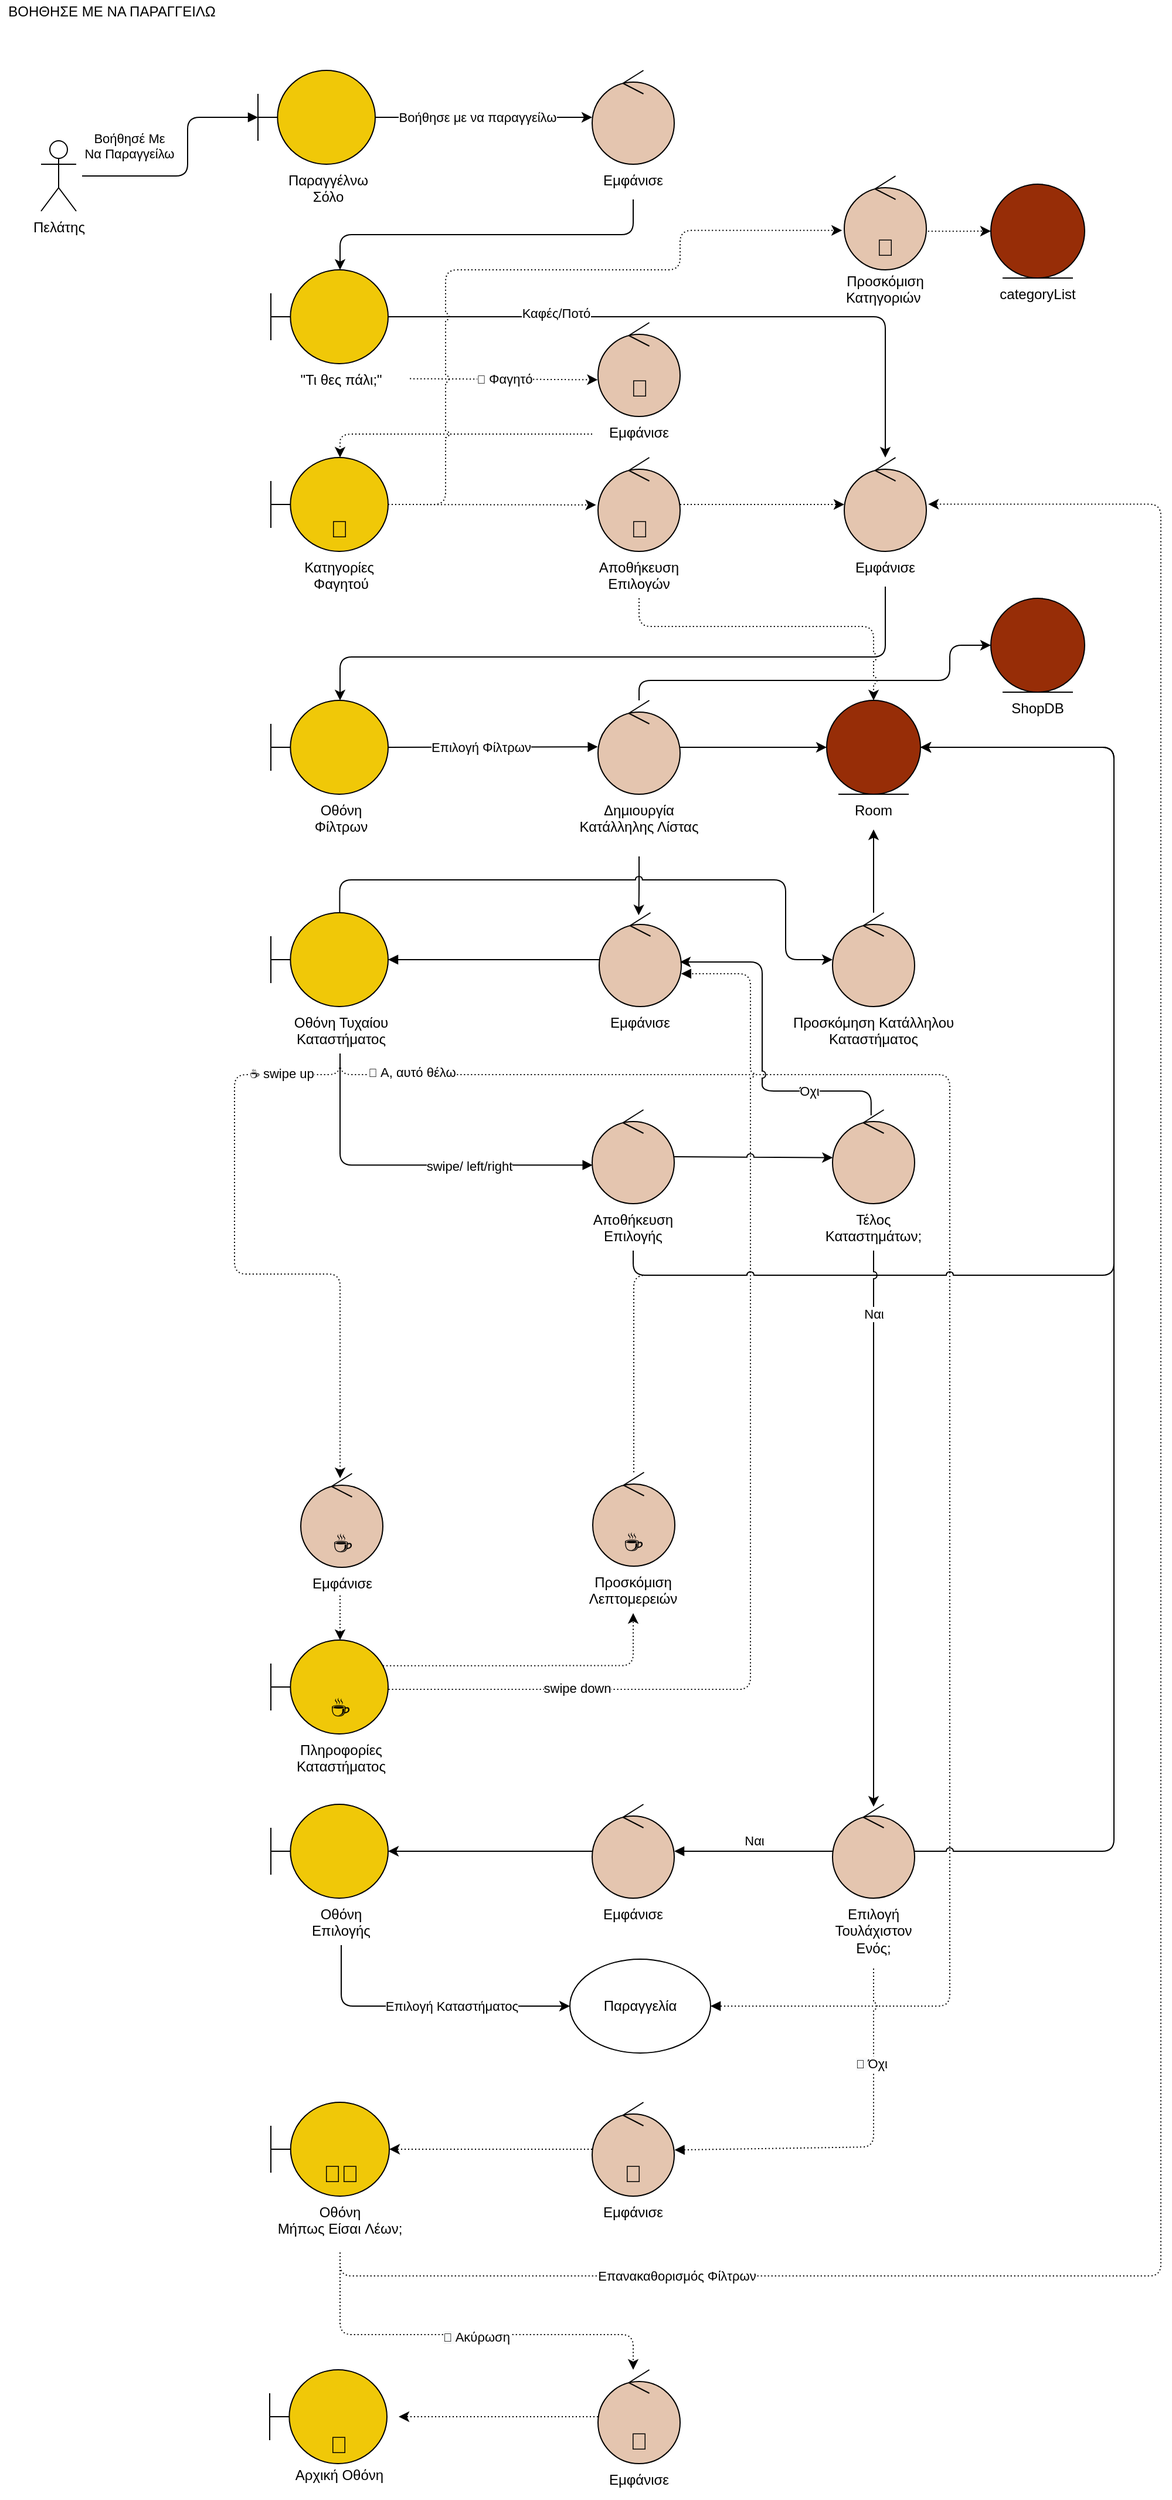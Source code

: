 <mxfile version="18.1.3" type="device"><diagram id="_NEF_zK0TXl3RWh3A6Ux" name="Page-1"><mxGraphModel dx="1234" dy="876" grid="1" gridSize="10" guides="1" tooltips="1" connect="1" arrows="1" fold="1" page="1" pageScale="1" pageWidth="850" pageHeight="1100" math="0" shadow="0"><root><mxCell id="0"/><mxCell id="1" parent="0"/><mxCell id="Lf7wM1ZkM_XLtzdAGIcc-1" style="edgeStyle=orthogonalEdgeStyle;rounded=1;orthogonalLoop=1;jettySize=auto;html=1;fillColor=#0050ef;strokeColor=#000000;jumpStyle=arc;fontColor=#000000;labelBackgroundColor=none;align=center;endArrow=block;endFill=1;dashed=1;dashPattern=1 2;entryX=1;entryY=0.5;entryDx=0;entryDy=0;" parent="1" source="Lf7wM1ZkM_XLtzdAGIcc-70" target="2eH9xFEFp1W0s7unApMl-45" edge="1"><mxGeometry relative="1" as="geometry"><Array as="points"><mxPoint x="330" y="956"/><mxPoint x="850" y="956"/><mxPoint x="850" y="1750"/></Array><mxPoint x="614.893" y="1746.043" as="targetPoint"/></mxGeometry></mxCell><mxCell id="2eH9xFEFp1W0s7unApMl-32" value="&lt;span style=&quot;font-size: 10px;&quot;&gt;🥩&amp;nbsp;&lt;/span&gt;Α, αυτό θέλω" style="edgeLabel;html=1;align=center;verticalAlign=middle;resizable=0;points=[];labelBackgroundColor=default;" parent="Lf7wM1ZkM_XLtzdAGIcc-1" vertex="1" connectable="0"><mxGeometry x="-0.806" y="-2" relative="1" as="geometry"><mxPoint x="-70" y="-4" as="offset"/></mxGeometry></mxCell><mxCell id="Lf7wM1ZkM_XLtzdAGIcc-2" value="" style="html=1;verticalAlign=bottom;endArrow=block;rounded=1;entryX=1.004;entryY=0.508;entryDx=0;entryDy=0;entryPerimeter=0;fillColor=#fa6800;strokeColor=#000000;jumpStyle=arc;dashed=1;dashPattern=1 2;fontColor=#000000;labelBackgroundColor=none;align=center;" parent="1" source="Lf7wM1ZkM_XLtzdAGIcc-77" target="Lf7wM1ZkM_XLtzdAGIcc-53" edge="1"><mxGeometry x="0.506" width="80" relative="1" as="geometry"><mxPoint x="400" y="1786.0" as="sourcePoint"/><mxPoint x="590" y="1796.0" as="targetPoint"/><Array as="points"><mxPoint x="785" y="1870"/></Array><mxPoint as="offset"/></mxGeometry></mxCell><mxCell id="2eH9xFEFp1W0s7unApMl-65" value="&lt;span style=&quot;font-size: 10px; background-color: rgb(248, 249, 250);&quot;&gt;🍣&amp;nbsp;&lt;/span&gt;Όχι" style="edgeLabel;html=1;align=center;verticalAlign=middle;resizable=0;points=[];" parent="Lf7wM1ZkM_XLtzdAGIcc-2" vertex="1" connectable="0"><mxGeometry x="-0.499" y="-2" relative="1" as="geometry"><mxPoint as="offset"/></mxGeometry></mxCell><mxCell id="Lf7wM1ZkM_XLtzdAGIcc-3" value="Πελάτης" style="shape=umlActor;verticalLabelPosition=bottom;verticalAlign=top;html=1;fontColor=#000000;labelBackgroundColor=none;align=center;" parent="1" vertex="1"><mxGeometry x="75" y="160" width="30" height="60" as="geometry"/></mxCell><mxCell id="Lf7wM1ZkM_XLtzdAGIcc-4" style="edgeStyle=orthogonalEdgeStyle;rounded=1;orthogonalLoop=1;jettySize=auto;html=1;jumpStyle=arc;fontColor=#000000;labelBackgroundColor=none;align=center;" parent="1" source="Lf7wM1ZkM_XLtzdAGIcc-5" target="Lf7wM1ZkM_XLtzdAGIcc-37" edge="1"><mxGeometry relative="1" as="geometry"/></mxCell><mxCell id="Lf7wM1ZkM_XLtzdAGIcc-111" value="Βοήθησε με να παραγγείλω" style="edgeLabel;html=1;align=center;verticalAlign=middle;resizable=0;points=[];" parent="Lf7wM1ZkM_XLtzdAGIcc-4" vertex="1" connectable="0"><mxGeometry x="-0.237" relative="1" as="geometry"><mxPoint x="16" as="offset"/></mxGeometry></mxCell><mxCell id="Lf7wM1ZkM_XLtzdAGIcc-5" value="" style="shape=umlBoundary;whiteSpace=wrap;html=1;fillColor=#F0C808;strokeColor=#000000;fontColor=#000000;labelBackgroundColor=none;align=center;" parent="1" vertex="1"><mxGeometry x="260" y="100" width="100" height="80" as="geometry"/></mxCell><mxCell id="Lf7wM1ZkM_XLtzdAGIcc-6" value="Βοήθησέ Με &lt;br&gt;Να Παραγγείλω" style="html=1;verticalAlign=bottom;endArrow=block;rounded=1;jumpStyle=arc;fontColor=#000000;labelBackgroundColor=none;align=center;" parent="1" target="Lf7wM1ZkM_XLtzdAGIcc-5" edge="1"><mxGeometry x="-0.6" y="10" width="80" relative="1" as="geometry"><mxPoint x="110" y="190" as="sourcePoint"/><mxPoint x="190" y="139.5" as="targetPoint"/><Array as="points"><mxPoint x="200" y="190"/><mxPoint x="200" y="140"/></Array><mxPoint as="offset"/></mxGeometry></mxCell><mxCell id="Lf7wM1ZkM_XLtzdAGIcc-7" style="edgeStyle=orthogonalEdgeStyle;rounded=1;orthogonalLoop=1;jettySize=auto;html=1;jumpStyle=arc;fontColor=#000000;labelBackgroundColor=none;align=center;" parent="1" source="Lf7wM1ZkM_XLtzdAGIcc-9" target="Lf7wM1ZkM_XLtzdAGIcc-34" edge="1"><mxGeometry relative="1" as="geometry"><Array as="points"><mxPoint x="795" y="310"/></Array></mxGeometry></mxCell><mxCell id="2eH9xFEFp1W0s7unApMl-1" value="Καφές/Ποτό" style="edgeLabel;html=1;align=center;verticalAlign=middle;resizable=0;points=[];" parent="Lf7wM1ZkM_XLtzdAGIcc-7" vertex="1" connectable="0"><mxGeometry x="-0.474" y="3" relative="1" as="geometry"><mxPoint as="offset"/></mxGeometry></mxCell><mxCell id="Lf7wM1ZkM_XLtzdAGIcc-8" style="edgeStyle=orthogonalEdgeStyle;rounded=1;orthogonalLoop=1;jettySize=auto;html=1;fillColor=#008a00;strokeColor=#000000;jumpStyle=arc;dashed=1;dashPattern=1 2;fontColor=#000000;labelBackgroundColor=none;align=center;entryX=-0.004;entryY=0.609;entryDx=0;entryDy=0;entryPerimeter=0;exitX=1.005;exitY=0.32;exitDx=0;exitDy=0;exitPerimeter=0;" parent="1" source="Lf7wM1ZkM_XLtzdAGIcc-63" target="Lf7wM1ZkM_XLtzdAGIcc-29" edge="1"><mxGeometry relative="1" as="geometry"><Array as="points"><mxPoint x="420" y="363"/></Array><mxPoint x="420" y="363" as="sourcePoint"/></mxGeometry></mxCell><mxCell id="2eH9xFEFp1W0s7unApMl-4" value="&lt;span style=&quot;font-size: 10px;&quot;&gt;🌮&amp;nbsp;&lt;/span&gt;Φαγητό" style="edgeLabel;html=1;align=center;verticalAlign=middle;resizable=0;points=[];labelBackgroundColor=default;" parent="Lf7wM1ZkM_XLtzdAGIcc-8" vertex="1" connectable="0"><mxGeometry x="-0.171" y="1" relative="1" as="geometry"><mxPoint x="14" y="1" as="offset"/></mxGeometry></mxCell><mxCell id="Lf7wM1ZkM_XLtzdAGIcc-9" value="" style="shape=umlBoundary;whiteSpace=wrap;html=1;fillColor=#F0C808;strokeColor=#000000;fontColor=#000000;labelBackgroundColor=none;align=center;" parent="1" vertex="1"><mxGeometry x="271" y="270" width="100" height="80" as="geometry"/></mxCell><mxCell id="Lf7wM1ZkM_XLtzdAGIcc-12" style="edgeStyle=orthogonalEdgeStyle;rounded=1;orthogonalLoop=1;jettySize=auto;html=1;jumpStyle=arc;fontColor=#000000;labelBackgroundColor=none;align=center;endArrow=block;endFill=1;entryX=-0.002;entryY=0.495;entryDx=0;entryDy=0;entryPerimeter=0;" parent="1" source="Lf7wM1ZkM_XLtzdAGIcc-13" target="2eH9xFEFp1W0s7unApMl-11" edge="1"><mxGeometry relative="1" as="geometry"/></mxCell><mxCell id="2eH9xFEFp1W0s7unApMl-7" value="Επιλογή Φίλτρων" style="edgeLabel;html=1;align=center;verticalAlign=middle;resizable=0;points=[];" parent="Lf7wM1ZkM_XLtzdAGIcc-12" vertex="1" connectable="0"><mxGeometry x="-0.278" relative="1" as="geometry"><mxPoint x="14" as="offset"/></mxGeometry></mxCell><mxCell id="Lf7wM1ZkM_XLtzdAGIcc-13" value="" style="shape=umlBoundary;whiteSpace=wrap;html=1;fillColor=#F0C808;strokeColor=#000000;fontColor=#000000;labelBackgroundColor=none;align=center;" parent="1" vertex="1"><mxGeometry x="271" y="637" width="100" height="80" as="geometry"/></mxCell><mxCell id="Lf7wM1ZkM_XLtzdAGIcc-15" value="" style="edgeStyle=orthogonalEdgeStyle;rounded=1;orthogonalLoop=1;jettySize=auto;html=1;fillColor=#a20025;strokeColor=#000000;jumpStyle=arc;fontColor=#000000;labelBackgroundColor=none;align=center;dashed=1;dashPattern=1 2;entryX=0.479;entryY=0.05;entryDx=0;entryDy=0;entryPerimeter=0;" parent="1" source="Lf7wM1ZkM_XLtzdAGIcc-70" target="Lf7wM1ZkM_XLtzdAGIcc-40" edge="1"><mxGeometry relative="1" as="geometry"><Array as="points"><mxPoint x="330" y="956"/><mxPoint x="240" y="956"/><mxPoint x="240" y="1126"/><mxPoint x="330" y="1126"/></Array><mxPoint x="240" y="1270" as="targetPoint"/></mxGeometry></mxCell><mxCell id="2eH9xFEFp1W0s7unApMl-33" value="&lt;span style=&quot;font-size: 10px;&quot;&gt;☕️&amp;nbsp;&lt;/span&gt;swipe up" style="edgeLabel;html=1;align=center;verticalAlign=middle;resizable=0;points=[];labelBackgroundColor=default;" parent="Lf7wM1ZkM_XLtzdAGIcc-15" vertex="1" connectable="0"><mxGeometry x="0.254" y="-1" relative="1" as="geometry"><mxPoint x="-22" y="-172" as="offset"/></mxGeometry></mxCell><mxCell id="Lf7wM1ZkM_XLtzdAGIcc-16" style="edgeStyle=orthogonalEdgeStyle;rounded=1;orthogonalLoop=1;jettySize=auto;html=1;jumpStyle=arc;fontColor=#000000;labelBackgroundColor=none;align=center;endArrow=block;endFill=1;entryX=0.005;entryY=0.589;entryDx=0;entryDy=0;entryPerimeter=0;" parent="1" source="Lf7wM1ZkM_XLtzdAGIcc-70" target="2eH9xFEFp1W0s7unApMl-25" edge="1"><mxGeometry relative="1" as="geometry"><mxPoint x="536.0" y="1032.97" as="targetPoint"/><Array as="points"><mxPoint x="330" y="1033"/></Array></mxGeometry></mxCell><mxCell id="2eH9xFEFp1W0s7unApMl-23" value="swipe/ left/right" style="edgeLabel;html=1;align=center;verticalAlign=middle;resizable=0;points=[];" parent="Lf7wM1ZkM_XLtzdAGIcc-16" vertex="1" connectable="0"><mxGeometry x="-0.378" y="-1" relative="1" as="geometry"><mxPoint x="108" as="offset"/></mxGeometry></mxCell><mxCell id="Lf7wM1ZkM_XLtzdAGIcc-17" value="" style="shape=umlBoundary;whiteSpace=wrap;html=1;fillColor=#F0C808;strokeColor=#000000;fontColor=#000000;labelBackgroundColor=none;align=center;" parent="1" vertex="1"><mxGeometry x="271" y="818" width="100" height="80" as="geometry"/></mxCell><mxCell id="Lf7wM1ZkM_XLtzdAGIcc-18" style="edgeStyle=orthogonalEdgeStyle;rounded=1;orthogonalLoop=1;jettySize=auto;html=1;jumpStyle=arc;fontColor=#000000;labelBackgroundColor=none;align=center;endArrow=block;endFill=1;" parent="1" source="Lf7wM1ZkM_XLtzdAGIcc-19" target="Lf7wM1ZkM_XLtzdAGIcc-17" edge="1"><mxGeometry relative="1" as="geometry"/></mxCell><mxCell id="2eH9xFEFp1W0s7unApMl-2" style="edgeStyle=orthogonalEdgeStyle;rounded=0;orthogonalLoop=1;jettySize=auto;html=1;entryX=0.5;entryY=1;entryDx=0;entryDy=0;" parent="1" source="Lf7wM1ZkM_XLtzdAGIcc-22" target="2eH9xFEFp1W0s7unApMl-18" edge="1"><mxGeometry relative="1" as="geometry"/></mxCell><mxCell id="Lf7wM1ZkM_XLtzdAGIcc-25" style="edgeStyle=orthogonalEdgeStyle;rounded=1;orthogonalLoop=1;jettySize=auto;html=1;fillColor=#a20025;strokeColor=#000000;jumpStyle=arc;fontColor=#000000;labelBackgroundColor=none;align=center;exitX=1.003;exitY=0.525;exitDx=0;exitDy=0;exitPerimeter=0;endArrow=block;endFill=1;dashed=1;dashPattern=1 2;entryX=0.998;entryY=0.646;entryDx=0;entryDy=0;entryPerimeter=0;" parent="1" source="Lf7wM1ZkM_XLtzdAGIcc-26" target="Lf7wM1ZkM_XLtzdAGIcc-19" edge="1"><mxGeometry relative="1" as="geometry"><mxPoint x="620" y="860" as="targetPoint"/><Array as="points"><mxPoint x="680" y="1480"/><mxPoint x="680" y="870"/><mxPoint x="621" y="870"/></Array></mxGeometry></mxCell><mxCell id="2eH9xFEFp1W0s7unApMl-42" value="swipe down" style="edgeLabel;html=1;align=center;verticalAlign=middle;resizable=0;points=[];" parent="Lf7wM1ZkM_XLtzdAGIcc-25" vertex="1" connectable="0"><mxGeometry x="-0.672" y="-2" relative="1" as="geometry"><mxPoint y="-3" as="offset"/></mxGeometry></mxCell><mxCell id="ggljLbdJhRWxKGKp57wa-1" style="edgeStyle=orthogonalEdgeStyle;rounded=1;orthogonalLoop=1;jettySize=auto;html=1;entryX=0.5;entryY=1;entryDx=0;entryDy=0;exitX=0.956;exitY=0.273;exitDx=0;exitDy=0;exitPerimeter=0;dashed=1;dashPattern=1 2;" parent="1" source="Lf7wM1ZkM_XLtzdAGIcc-26" target="Lf7wM1ZkM_XLtzdAGIcc-105" edge="1"><mxGeometry relative="1" as="geometry"><Array as="points"><mxPoint x="580" y="1460"/></Array></mxGeometry></mxCell><mxCell id="Lf7wM1ZkM_XLtzdAGIcc-26" value="" style="shape=umlBoundary;whiteSpace=wrap;html=1;fillColor=#F0C808;fontColor=#000000;strokeColor=#000000;labelBackgroundColor=none;align=center;" parent="1" vertex="1"><mxGeometry x="271" y="1438.0" width="100" height="80" as="geometry"/></mxCell><mxCell id="Lf7wM1ZkM_XLtzdAGIcc-28" style="edgeStyle=orthogonalEdgeStyle;rounded=1;orthogonalLoop=1;jettySize=auto;html=1;fillColor=#008a00;strokeColor=#000000;jumpStyle=arc;fontColor=#000000;labelBackgroundColor=none;align=center;exitX=0;exitY=0.5;exitDx=0;exitDy=0;dashed=1;dashPattern=1 2;" parent="1" source="Lf7wM1ZkM_XLtzdAGIcc-64" target="Lf7wM1ZkM_XLtzdAGIcc-31" edge="1"><mxGeometry relative="1" as="geometry"><Array as="points"><mxPoint x="330" y="410"/></Array></mxGeometry></mxCell><mxCell id="Lf7wM1ZkM_XLtzdAGIcc-30" style="edgeStyle=orthogonalEdgeStyle;rounded=1;orthogonalLoop=1;jettySize=auto;html=1;fillColor=#008a00;strokeColor=#000000;jumpStyle=arc;fontColor=#000000;labelBackgroundColor=none;align=center;dashed=1;dashPattern=1 2;entryX=-0.024;entryY=0.505;entryDx=0;entryDy=0;entryPerimeter=0;" parent="1" source="Lf7wM1ZkM_XLtzdAGIcc-31" target="2eH9xFEFp1W0s7unApMl-52" edge="1"><mxGeometry relative="1" as="geometry"><mxPoint x="560" y="470" as="targetPoint"/></mxGeometry></mxCell><mxCell id="8kKslY0c_-FrImwwiRHU-4" style="edgeStyle=orthogonalEdgeStyle;rounded=1;orthogonalLoop=1;jettySize=auto;html=1;entryX=-0.027;entryY=0.58;entryDx=0;entryDy=0;dashed=1;dashPattern=1 2;entryPerimeter=0;jumpStyle=arc;" parent="1" source="Lf7wM1ZkM_XLtzdAGIcc-31" target="8kKslY0c_-FrImwwiRHU-7" edge="1"><mxGeometry relative="1" as="geometry"><mxPoint x="450" y="430" as="targetPoint"/><Array as="points"><mxPoint x="420" y="470"/><mxPoint x="420" y="270"/><mxPoint x="620" y="270"/><mxPoint x="620" y="236"/></Array></mxGeometry></mxCell><mxCell id="Lf7wM1ZkM_XLtzdAGIcc-31" value="" style="shape=umlBoundary;whiteSpace=wrap;html=1;fillColor=#F0C808;fontColor=#000000;strokeColor=#000000;labelBackgroundColor=none;align=center;" parent="1" vertex="1"><mxGeometry x="271" y="430" width="100" height="80" as="geometry"/></mxCell><mxCell id="Lf7wM1ZkM_XLtzdAGIcc-36" style="edgeStyle=orthogonalEdgeStyle;rounded=1;orthogonalLoop=1;jettySize=auto;html=1;jumpStyle=arc;fontColor=#000000;labelBackgroundColor=none;align=center;exitX=0.5;exitY=1;exitDx=0;exitDy=0;" parent="1" source="Lf7wM1ZkM_XLtzdAGIcc-61" target="Lf7wM1ZkM_XLtzdAGIcc-9" edge="1"><mxGeometry relative="1" as="geometry"><mxPoint x="450" y="280" as="targetPoint"/><Array as="points"><mxPoint x="580" y="240"/><mxPoint x="330" y="240"/></Array><mxPoint x="465" y="210" as="sourcePoint"/></mxGeometry></mxCell><mxCell id="Lf7wM1ZkM_XLtzdAGIcc-39" value="" style="edgeStyle=orthogonalEdgeStyle;rounded=1;orthogonalLoop=1;jettySize=auto;html=1;fillColor=#a20025;strokeColor=#000000;jumpStyle=arc;fontColor=#000000;labelBackgroundColor=none;align=center;dashed=1;dashPattern=1 2;" parent="1" source="Lf7wM1ZkM_XLtzdAGIcc-73" target="Lf7wM1ZkM_XLtzdAGIcc-26" edge="1"><mxGeometry relative="1" as="geometry"><Array as="points"><mxPoint x="330" y="1406"/><mxPoint x="330" y="1406"/></Array><mxPoint x="321.5" y="1406.0" as="sourcePoint"/></mxGeometry></mxCell><mxCell id="Lf7wM1ZkM_XLtzdAGIcc-40" value="" style="ellipse;shape=umlControl;whiteSpace=wrap;html=1;fillColor=#E4C5AF;fontColor=#000000;strokeColor=#000000;labelBackgroundColor=none;align=center;" parent="1" vertex="1"><mxGeometry x="296.5" y="1296.0" width="70" height="80" as="geometry"/></mxCell><mxCell id="Lf7wM1ZkM_XLtzdAGIcc-42" value="ΒΟΗΘΗΣΕ ΜΕ ΝΑ ΠΑΡΑΓΓΕΙΛΩ" style="text;html=1;align=center;verticalAlign=middle;resizable=0;points=[];autosize=1;strokeColor=none;fillColor=none;fontColor=#000000;labelBackgroundColor=none;" parent="1" vertex="1"><mxGeometry x="40" y="40" width="190" height="20" as="geometry"/></mxCell><mxCell id="Lf7wM1ZkM_XLtzdAGIcc-44" style="edgeStyle=orthogonalEdgeStyle;rounded=1;orthogonalLoop=1;jettySize=auto;html=1;jumpStyle=arc;fontColor=#000000;labelBackgroundColor=none;align=center;" parent="1" source="Lf7wM1ZkM_XLtzdAGIcc-45" target="Lf7wM1ZkM_XLtzdAGIcc-47" edge="1"><mxGeometry relative="1" as="geometry"/></mxCell><mxCell id="Lf7wM1ZkM_XLtzdAGIcc-45" value="" style="ellipse;shape=umlControl;whiteSpace=wrap;html=1;fillColor=#E4C5AF;fontColor=#000000;labelBackgroundColor=none;align=center;" parent="1" vertex="1"><mxGeometry x="545" y="1578.0" width="70" height="80" as="geometry"/></mxCell><mxCell id="Lf7wM1ZkM_XLtzdAGIcc-46" style="edgeStyle=orthogonalEdgeStyle;rounded=1;orthogonalLoop=1;jettySize=auto;html=1;jumpStyle=arc;fontColor=#000000;labelBackgroundColor=none;align=center;exitX=0.5;exitY=1;exitDx=0;exitDy=0;entryX=0;entryY=0.5;entryDx=0;entryDy=0;" parent="1" source="Lf7wM1ZkM_XLtzdAGIcc-75" target="2eH9xFEFp1W0s7unApMl-45" edge="1"><mxGeometry relative="1" as="geometry"><Array as="points"><mxPoint x="331" y="1750"/></Array><mxPoint x="545.011" y="1743.957" as="targetPoint"/></mxGeometry></mxCell><mxCell id="2eH9xFEFp1W0s7unApMl-44" value="Επιλογή Καταστήματος" style="edgeLabel;html=1;align=center;verticalAlign=middle;resizable=0;points=[];" parent="Lf7wM1ZkM_XLtzdAGIcc-46" vertex="1" connectable="0"><mxGeometry x="-0.329" y="-1" relative="1" as="geometry"><mxPoint x="63" y="-1" as="offset"/></mxGeometry></mxCell><mxCell id="Lf7wM1ZkM_XLtzdAGIcc-47" value="" style="shape=umlBoundary;whiteSpace=wrap;html=1;fillColor=#F0C808;strokeColor=#000000;fontColor=#000000;labelBackgroundColor=none;align=center;" parent="1" vertex="1"><mxGeometry x="271" y="1578.0" width="100" height="80" as="geometry"/></mxCell><mxCell id="Lf7wM1ZkM_XLtzdAGIcc-50" value="Ναι" style="html=1;verticalAlign=bottom;endArrow=block;rounded=1;jumpStyle=arc;fontColor=#000000;labelBackgroundColor=none;align=center;" parent="1" source="Lf7wM1ZkM_XLtzdAGIcc-48" target="Lf7wM1ZkM_XLtzdAGIcc-45" edge="1"><mxGeometry width="80" relative="1" as="geometry"><mxPoint x="470" y="1566.0" as="sourcePoint"/><mxPoint x="550" y="1566.0" as="targetPoint"/></mxGeometry></mxCell><mxCell id="Lf7wM1ZkM_XLtzdAGIcc-52" style="edgeStyle=orthogonalEdgeStyle;rounded=1;orthogonalLoop=1;jettySize=auto;html=1;fillColor=#fa6800;strokeColor=#000000;jumpStyle=arc;fontColor=#000000;labelBackgroundColor=none;align=center;dashed=1;dashPattern=1 2;" parent="1" source="Lf7wM1ZkM_XLtzdAGIcc-53" target="Lf7wM1ZkM_XLtzdAGIcc-55" edge="1"><mxGeometry relative="1" as="geometry"/></mxCell><mxCell id="Lf7wM1ZkM_XLtzdAGIcc-54" style="edgeStyle=orthogonalEdgeStyle;rounded=1;orthogonalLoop=1;jettySize=auto;html=1;fillColor=#fa6800;strokeColor=#000000;jumpStyle=arc;fontColor=#000000;labelBackgroundColor=none;align=center;entryX=1.022;entryY=0.497;entryDx=0;entryDy=0;entryPerimeter=0;dashed=1;dashPattern=1 2;exitX=0.5;exitY=1;exitDx=0;exitDy=0;" parent="1" source="Lf7wM1ZkM_XLtzdAGIcc-81" target="Lf7wM1ZkM_XLtzdAGIcc-34" edge="1"><mxGeometry relative="1" as="geometry"><Array as="points"><mxPoint x="330" y="1980"/><mxPoint x="1030" y="1980"/><mxPoint x="1030" y="470"/></Array><mxPoint x="640" y="490" as="targetPoint"/></mxGeometry></mxCell><mxCell id="2eH9xFEFp1W0s7unApMl-68" value="Επανακαθορισμός Φίλτρων" style="edgeLabel;html=1;align=center;verticalAlign=middle;resizable=0;points=[];" parent="Lf7wM1ZkM_XLtzdAGIcc-54" vertex="1" connectable="0"><mxGeometry x="-0.747" relative="1" as="geometry"><mxPoint as="offset"/></mxGeometry></mxCell><mxCell id="Lf7wM1ZkM_XLtzdAGIcc-55" value="" style="shape=umlBoundary;whiteSpace=wrap;html=1;direction=east;fillColor=#F0C808;fontColor=#000000;strokeColor=#000000;labelBackgroundColor=none;align=center;" parent="1" vertex="1"><mxGeometry x="271" y="1832.0" width="101" height="80" as="geometry"/></mxCell><mxCell id="Lf7wM1ZkM_XLtzdAGIcc-62" value="&lt;span style=&quot;font-family: helvetica; font-size: 12px; font-style: normal; font-weight: 400; letter-spacing: normal; text-indent: 0px; text-transform: none; word-spacing: 0px; display: inline; float: none;&quot;&gt;Παραγγέλνω&lt;/span&gt;&lt;br style=&quot;font-family: helvetica; font-size: 12px; font-style: normal; font-weight: 400; letter-spacing: normal; text-indent: 0px; text-transform: none; word-spacing: 0px;&quot;&gt;&lt;span style=&quot;font-family: helvetica; font-size: 12px; font-style: normal; font-weight: 400; letter-spacing: normal; text-indent: 0px; text-transform: none; word-spacing: 0px; display: inline; float: none;&quot;&gt;Σόλο&lt;/span&gt;" style="text;whiteSpace=wrap;html=1;fontColor=#000000;labelBackgroundColor=none;align=center;" parent="1" vertex="1"><mxGeometry x="250" y="180" width="140" height="40" as="geometry"/></mxCell><mxCell id="Lf7wM1ZkM_XLtzdAGIcc-63" value="&lt;font face=&quot;helvetica&quot;&gt;&quot;Τι θες πάλι;&quot;&lt;/font&gt;" style="text;whiteSpace=wrap;html=1;fontColor=#000000;labelBackgroundColor=none;align=center;" parent="1" vertex="1"><mxGeometry x="273" y="350" width="116" height="40" as="geometry"/></mxCell><mxCell id="Lf7wM1ZkM_XLtzdAGIcc-65" value="&lt;font face=&quot;helvetica&quot;&gt;Κατηγορίες&amp;nbsp;&lt;/font&gt;&lt;br style=&quot;font-family: &amp;quot;helvetica&amp;quot; ; font-size: 12px ; font-style: normal ; font-weight: 400 ; letter-spacing: normal ; text-indent: 0px ; text-transform: none ; word-spacing: 0px&quot;&gt;&lt;span style=&quot;font-family: &amp;quot;helvetica&amp;quot; ; font-size: 12px ; font-style: normal ; font-weight: 400 ; letter-spacing: normal ; text-indent: 0px ; text-transform: none ; word-spacing: 0px ; display: inline ; float: none&quot;&gt;Φαγητού&lt;/span&gt;" style="text;whiteSpace=wrap;html=1;fontColor=#000000;labelBackgroundColor=none;align=center;" parent="1" vertex="1"><mxGeometry x="291" y="510" width="80" height="40" as="geometry"/></mxCell><mxCell id="Lf7wM1ZkM_XLtzdAGIcc-67" value="&lt;meta charset=&quot;utf-8&quot;&gt;&lt;span style=&quot;color: rgb(0, 0, 0); font-family: helvetica; font-size: 12px; font-style: normal; font-weight: 400; letter-spacing: normal; text-indent: 0px; text-transform: none; word-spacing: 0px; display: inline; float: none;&quot;&gt;Οθόνη&lt;/span&gt;&lt;br style=&quot;color: rgb(0, 0, 0); font-family: helvetica; font-size: 12px; font-style: normal; font-weight: 400; letter-spacing: normal; text-indent: 0px; text-transform: none; word-spacing: 0px;&quot;&gt;&lt;span style=&quot;color: rgb(0, 0, 0); font-family: helvetica; font-size: 12px; font-style: normal; font-weight: 400; letter-spacing: normal; text-indent: 0px; text-transform: none; word-spacing: 0px; display: inline; float: none;&quot;&gt;Φίλτρων&lt;/span&gt;" style="text;whiteSpace=wrap;html=1;fontColor=#000000;align=center;labelBackgroundColor=none;" parent="1" vertex="1"><mxGeometry x="296" y="717" width="70" height="40" as="geometry"/></mxCell><mxCell id="Lf7wM1ZkM_XLtzdAGIcc-70" value="&lt;meta charset=&quot;utf-8&quot;&gt;&lt;span style=&quot;color: rgb(0, 0, 0); font-family: helvetica; font-size: 12px; font-style: normal; font-weight: 400; letter-spacing: normal; text-indent: 0px; text-transform: none; word-spacing: 0px; display: inline; float: none;&quot;&gt;Οθόνη Τυχαίου&lt;/span&gt;&lt;br style=&quot;color: rgb(0, 0, 0); font-family: helvetica; font-size: 12px; font-style: normal; font-weight: 400; letter-spacing: normal; text-indent: 0px; text-transform: none; word-spacing: 0px;&quot;&gt;&lt;span style=&quot;color: rgb(0, 0, 0); font-family: helvetica; font-size: 12px; font-style: normal; font-weight: 400; letter-spacing: normal; text-indent: 0px; text-transform: none; word-spacing: 0px; display: inline; float: none;&quot;&gt;Καταστήματος&lt;/span&gt;" style="text;whiteSpace=wrap;html=1;fontColor=#000000;align=center;labelBackgroundColor=none;" parent="1" vertex="1"><mxGeometry x="276" y="898" width="110" height="40" as="geometry"/></mxCell><mxCell id="Lf7wM1ZkM_XLtzdAGIcc-73" value="&lt;meta charset=&quot;utf-8&quot;&gt;&lt;span style=&quot;color: rgb(0, 0, 0); font-family: helvetica; font-size: 12px; font-style: normal; font-weight: 400; letter-spacing: normal; text-indent: 0px; text-transform: none; word-spacing: 0px; display: inline; float: none;&quot;&gt;Εμφάνισε&lt;/span&gt;" style="text;whiteSpace=wrap;html=1;fontColor=#000000;align=center;labelBackgroundColor=none;" parent="1" vertex="1"><mxGeometry x="291.5" y="1376" width="80" height="24" as="geometry"/></mxCell><mxCell id="Lf7wM1ZkM_XLtzdAGIcc-74" value="&lt;meta charset=&quot;utf-8&quot;&gt;&lt;span style=&quot;color: rgb(0, 0, 0); font-family: helvetica; font-size: 12px; font-style: normal; font-weight: 400; letter-spacing: normal; text-indent: 0px; text-transform: none; word-spacing: 0px; display: inline; float: none;&quot;&gt;Πληροφορίες&lt;/span&gt;&lt;br style=&quot;color: rgb(0, 0, 0); font-family: helvetica; font-size: 12px; font-style: normal; font-weight: 400; letter-spacing: normal; text-indent: 0px; text-transform: none; word-spacing: 0px;&quot;&gt;&lt;span style=&quot;color: rgb(0, 0, 0); font-family: helvetica; font-size: 12px; font-style: normal; font-weight: 400; letter-spacing: normal; text-indent: 0px; text-transform: none; word-spacing: 0px; display: inline; float: none;&quot;&gt;Καταστήματος&lt;/span&gt;" style="text;whiteSpace=wrap;html=1;fontColor=#000000;align=center;labelBackgroundColor=none;" parent="1" vertex="1"><mxGeometry x="276" y="1518.0" width="110" height="40" as="geometry"/></mxCell><mxCell id="Lf7wM1ZkM_XLtzdAGIcc-75" value="&lt;meta charset=&quot;utf-8&quot;&gt;&lt;span style=&quot;color: rgb(0, 0, 0); font-family: helvetica; font-size: 12px; font-style: normal; font-weight: 400; letter-spacing: normal; text-indent: 0px; text-transform: none; word-spacing: 0px; display: inline; float: none;&quot;&gt;Οθόνη&lt;/span&gt;&lt;br style=&quot;color: rgb(0, 0, 0); font-family: helvetica; font-size: 12px; font-style: normal; font-weight: 400; letter-spacing: normal; text-indent: 0px; text-transform: none; word-spacing: 0px;&quot;&gt;&lt;span style=&quot;color: rgb(0, 0, 0); font-family: helvetica; font-size: 12px; font-style: normal; font-weight: 400; letter-spacing: normal; text-indent: 0px; text-transform: none; word-spacing: 0px; display: inline; float: none;&quot;&gt;Επιλογής&lt;/span&gt;" style="text;whiteSpace=wrap;html=1;fontColor=#000000;align=center;labelBackgroundColor=none;" parent="1" vertex="1"><mxGeometry x="291" y="1658.0" width="80" height="40" as="geometry"/></mxCell><mxCell id="Lf7wM1ZkM_XLtzdAGIcc-76" value="&lt;meta charset=&quot;utf-8&quot;&gt;&lt;span style=&quot;color: rgb(0, 0, 0); font-family: helvetica; font-size: 12px; font-style: normal; font-weight: 400; letter-spacing: normal; text-indent: 0px; text-transform: none; word-spacing: 0px; display: inline; float: none;&quot;&gt;Εμφάνισε&lt;/span&gt;" style="text;whiteSpace=wrap;html=1;fontColor=#000000;align=center;labelBackgroundColor=none;" parent="1" vertex="1"><mxGeometry x="540" y="1658.0" width="80" height="30" as="geometry"/></mxCell><mxCell id="Lf7wM1ZkM_XLtzdAGIcc-81" value="&lt;span style=&quot;color: rgb(0, 0, 0); font-family: helvetica; font-size: 12px; font-style: normal; font-weight: 400; letter-spacing: normal; text-indent: 0px; text-transform: none; word-spacing: 0px; display: inline; float: none;&quot;&gt;Οθόνη&lt;/span&gt;&lt;br style=&quot;color: rgb(0, 0, 0); font-family: helvetica; font-size: 12px; font-style: normal; font-weight: 400; letter-spacing: normal; text-indent: 0px; text-transform: none; word-spacing: 0px;&quot;&gt;&lt;span style=&quot;color: rgb(0, 0, 0); font-family: helvetica; font-size: 12px; font-style: normal; font-weight: 400; letter-spacing: normal; text-indent: 0px; text-transform: none; word-spacing: 0px; display: inline; float: none;&quot;&gt;Μήπως&amp;nbsp;&lt;/span&gt;&lt;span style=&quot;color: rgb(0, 0, 0); font-family: helvetica; font-size: 12px; font-style: normal; font-weight: 400; letter-spacing: normal; text-indent: 0px; text-transform: none; word-spacing: 0px; display: inline; float: none;&quot;&gt;Είσαι&amp;nbsp;&lt;/span&gt;&lt;span style=&quot;color: rgb(0, 0, 0); font-family: helvetica; font-size: 12px; font-style: normal; font-weight: 400; letter-spacing: normal; text-indent: 0px; text-transform: none; word-spacing: 0px; display: inline; float: none;&quot;&gt;Λέων;&lt;/span&gt;" style="text;whiteSpace=wrap;html=1;fontColor=#000000;align=center;labelBackgroundColor=none;" parent="1" vertex="1"><mxGeometry x="270" y="1912" width="120" height="48" as="geometry"/></mxCell><mxCell id="Lf7wM1ZkM_XLtzdAGIcc-103" value="" style="ellipse;shape=umlControl;whiteSpace=wrap;html=1;fillColor=#E4C5AF;fontColor=#000000;strokeColor=#000000;labelBackgroundColor=none;align=center;" parent="1" vertex="1"><mxGeometry x="545.5" y="1295.0" width="70" height="80" as="geometry"/></mxCell><mxCell id="Lf7wM1ZkM_XLtzdAGIcc-105" value="&lt;font face=&quot;helvetica&quot;&gt;Προσκόμιση&lt;br&gt;Λεπτομερειών&lt;br&gt;&lt;br&gt;&lt;/font&gt;" style="text;whiteSpace=wrap;html=1;fontColor=#000000;align=center;labelBackgroundColor=none;" parent="1" vertex="1"><mxGeometry x="540" y="1375" width="80" height="40" as="geometry"/></mxCell><mxCell id="Lf7wM1ZkM_XLtzdAGIcc-110" value="" style="group" parent="1" vertex="1" connectable="0"><mxGeometry x="540" y="100" width="80" height="110" as="geometry"/></mxCell><mxCell id="Lf7wM1ZkM_XLtzdAGIcc-37" value="" style="ellipse;shape=umlControl;whiteSpace=wrap;html=1;fillColor=#E4C5AF;fontColor=#000000;labelBackgroundColor=none;align=center;" parent="Lf7wM1ZkM_XLtzdAGIcc-110" vertex="1"><mxGeometry x="5" width="70" height="80" as="geometry"/></mxCell><mxCell id="Lf7wM1ZkM_XLtzdAGIcc-61" value="&lt;meta charset=&quot;utf-8&quot;&gt;&lt;span style=&quot;font-family: helvetica; font-size: 12px; font-style: normal; font-weight: 400; letter-spacing: normal; text-indent: 0px; text-transform: none; word-spacing: 0px; display: inline; float: none;&quot;&gt;Εμφάνισε&lt;/span&gt;" style="text;whiteSpace=wrap;html=1;fontColor=#000000;labelBackgroundColor=none;align=center;" parent="Lf7wM1ZkM_XLtzdAGIcc-110" vertex="1"><mxGeometry y="80" width="80" height="30" as="geometry"/></mxCell><mxCell id="Lf7wM1ZkM_XLtzdAGIcc-112" value="" style="group" parent="1" vertex="1" connectable="0"><mxGeometry x="760" y="430" width="80" height="110" as="geometry"/></mxCell><mxCell id="Lf7wM1ZkM_XLtzdAGIcc-34" value="" style="ellipse;shape=umlControl;whiteSpace=wrap;html=1;fillColor=#E4C5AF;fontColor=#000000;labelBackgroundColor=none;align=center;" parent="Lf7wM1ZkM_XLtzdAGIcc-112" vertex="1"><mxGeometry width="70" height="80" as="geometry"/></mxCell><mxCell id="Lf7wM1ZkM_XLtzdAGIcc-66" value="&lt;meta charset=&quot;utf-8&quot;&gt;&lt;span style=&quot;font-family: helvetica; font-size: 12px; font-style: normal; font-weight: 400; letter-spacing: normal; text-indent: 0px; text-transform: none; word-spacing: 0px; display: inline; float: none;&quot;&gt;Εμφάνισε&lt;/span&gt;" style="text;whiteSpace=wrap;html=1;fontColor=#000000;labelBackgroundColor=none;align=center;" parent="Lf7wM1ZkM_XLtzdAGIcc-112" vertex="1"><mxGeometry x="-5" y="80" width="80" height="30" as="geometry"/></mxCell><mxCell id="Lf7wM1ZkM_XLtzdAGIcc-113" value="" style="group" parent="1" vertex="1" connectable="0"><mxGeometry x="545" y="315" width="80" height="110" as="geometry"/></mxCell><mxCell id="Lf7wM1ZkM_XLtzdAGIcc-29" value="" style="ellipse;shape=umlControl;whiteSpace=wrap;html=1;fillColor=#E4C5AF;fontColor=#000000;strokeColor=#000000;labelBackgroundColor=none;align=center;" parent="Lf7wM1ZkM_XLtzdAGIcc-113" vertex="1"><mxGeometry x="5" width="70" height="80" as="geometry"/></mxCell><mxCell id="Lf7wM1ZkM_XLtzdAGIcc-64" value="&lt;meta charset=&quot;utf-8&quot;&gt;&lt;span style=&quot;font-family: helvetica; font-size: 12px; font-style: normal; font-weight: 400; letter-spacing: normal; text-indent: 0px; text-transform: none; word-spacing: 0px; display: inline; float: none;&quot;&gt;Εμφάνισε&lt;/span&gt;" style="text;whiteSpace=wrap;html=1;fontColor=#000000;labelBackgroundColor=none;align=center;" parent="Lf7wM1ZkM_XLtzdAGIcc-113" vertex="1"><mxGeometry y="80" width="80" height="30" as="geometry"/></mxCell><mxCell id="2eH9xFEFp1W0s7unApMl-71" value="&lt;font style=&quot;font-size: 20px;&quot;&gt;🌮&lt;/font&gt;" style="text;html=1;align=center;verticalAlign=middle;resizable=0;points=[];autosize=1;strokeColor=none;fillColor=none;fontSize=20;" parent="Lf7wM1ZkM_XLtzdAGIcc-113" vertex="1"><mxGeometry x="20" y="40" width="40" height="30" as="geometry"/></mxCell><mxCell id="2eH9xFEFp1W0s7unApMl-6" value="" style="group" parent="1" vertex="1" connectable="0"><mxGeometry x="870" y="550" width="110" height="120" as="geometry"/></mxCell><mxCell id="Lf7wM1ZkM_XLtzdAGIcc-23" value="" style="ellipse;shape=umlEntity;whiteSpace=wrap;html=1;fontColor=#000000;labelBackgroundColor=none;align=center;fillColor=#972D07;" parent="2eH9xFEFp1W0s7unApMl-6" vertex="1"><mxGeometry x="15" width="80" height="80" as="geometry"/></mxCell><mxCell id="Lf7wM1ZkM_XLtzdAGIcc-69" value="&lt;font face=&quot;helvetica&quot;&gt;ShopDB&lt;/font&gt;" style="text;whiteSpace=wrap;html=1;fontColor=#000000;align=center;labelBackgroundColor=none;" parent="2eH9xFEFp1W0s7unApMl-6" vertex="1"><mxGeometry y="80" width="110" height="30" as="geometry"/></mxCell><mxCell id="2eH9xFEFp1W0s7unApMl-8" value="" style="group" parent="1" vertex="1" connectable="0"><mxGeometry x="730" y="818" width="110" height="120" as="geometry"/></mxCell><mxCell id="Lf7wM1ZkM_XLtzdAGIcc-22" value="" style="ellipse;shape=umlControl;whiteSpace=wrap;html=1;fillColor=#E4C5AF;fontColor=#000000;labelBackgroundColor=none;align=center;" parent="2eH9xFEFp1W0s7unApMl-8" vertex="1"><mxGeometry x="20" width="70" height="80" as="geometry"/></mxCell><mxCell id="Lf7wM1ZkM_XLtzdAGIcc-68" value="&lt;span style=&quot;color: rgb(0, 0, 0); font-family: helvetica; font-size: 12px; font-style: normal; font-weight: 400; letter-spacing: normal; text-indent: 0px; text-transform: none; word-spacing: 0px; display: inline; float: none;&quot;&gt;Προσκόμηση&amp;nbsp;&lt;/span&gt;&lt;span style=&quot;color: rgb(0, 0, 0); font-family: helvetica; font-size: 12px; font-style: normal; font-weight: 400; letter-spacing: normal; text-indent: 0px; text-transform: none; word-spacing: 0px; display: inline; float: none;&quot;&gt;Κατάλληλου&lt;/span&gt;&lt;br style=&quot;color: rgb(0, 0, 0); font-family: helvetica; font-size: 12px; font-style: normal; font-weight: 400; letter-spacing: normal; text-indent: 0px; text-transform: none; word-spacing: 0px;&quot;&gt;&lt;span style=&quot;color: rgb(0, 0, 0); font-family: helvetica; font-size: 12px; font-style: normal; font-weight: 400; letter-spacing: normal; text-indent: 0px; text-transform: none; word-spacing: 0px; display: inline; float: none;&quot;&gt;Καταστήματος&lt;/span&gt;" style="text;whiteSpace=wrap;html=1;fontColor=#000000;align=center;labelBackgroundColor=none;" parent="2eH9xFEFp1W0s7unApMl-8" vertex="1"><mxGeometry y="80" width="110" height="40" as="geometry"/></mxCell><mxCell id="2eH9xFEFp1W0s7unApMl-10" value="" style="group" parent="1" vertex="1" connectable="0"><mxGeometry x="530" y="637" width="110" height="140" as="geometry"/></mxCell><mxCell id="2eH9xFEFp1W0s7unApMl-11" value="" style="ellipse;shape=umlControl;whiteSpace=wrap;html=1;fillColor=#E4C5AF;fontColor=#000000;labelBackgroundColor=none;align=center;" parent="2eH9xFEFp1W0s7unApMl-10" vertex="1"><mxGeometry x="20" width="70" height="80" as="geometry"/></mxCell><mxCell id="2eH9xFEFp1W0s7unApMl-12" value="&lt;font face=&quot;helvetica&quot;&gt;Δημιουργία Κατάλληλης Λίστας&lt;/font&gt;" style="text;whiteSpace=wrap;html=1;fontColor=#000000;align=center;labelBackgroundColor=none;" parent="2eH9xFEFp1W0s7unApMl-10" vertex="1"><mxGeometry y="80" width="110" height="53" as="geometry"/></mxCell><mxCell id="2eH9xFEFp1W0s7unApMl-13" value="" style="group" parent="1" vertex="1" connectable="0"><mxGeometry x="730" y="986" width="110" height="120" as="geometry"/></mxCell><mxCell id="2eH9xFEFp1W0s7unApMl-14" value="" style="ellipse;shape=umlControl;whiteSpace=wrap;html=1;fillColor=#E4C5AF;fontColor=#000000;labelBackgroundColor=none;align=center;" parent="2eH9xFEFp1W0s7unApMl-13" vertex="1"><mxGeometry x="20" width="70" height="80" as="geometry"/></mxCell><mxCell id="2eH9xFEFp1W0s7unApMl-15" value="&lt;font face=&quot;helvetica&quot;&gt;Τέλος Καταστημάτων;&lt;/font&gt;" style="text;whiteSpace=wrap;html=1;fontColor=#000000;align=center;labelBackgroundColor=none;" parent="2eH9xFEFp1W0s7unApMl-13" vertex="1"><mxGeometry y="80" width="110" height="40" as="geometry"/></mxCell><mxCell id="2eH9xFEFp1W0s7unApMl-16" value="" style="group" parent="1" vertex="1" connectable="0"><mxGeometry x="730" y="637" width="110" height="120" as="geometry"/></mxCell><mxCell id="2eH9xFEFp1W0s7unApMl-17" value="" style="ellipse;shape=umlEntity;whiteSpace=wrap;html=1;fontColor=#000000;labelBackgroundColor=none;align=center;fillColor=#972D07;" parent="2eH9xFEFp1W0s7unApMl-16" vertex="1"><mxGeometry x="15" width="80" height="80" as="geometry"/></mxCell><mxCell id="2eH9xFEFp1W0s7unApMl-18" value="&lt;font face=&quot;helvetica&quot;&gt;Room&lt;/font&gt;" style="text;whiteSpace=wrap;html=1;fontColor=#000000;align=center;labelBackgroundColor=none;" parent="2eH9xFEFp1W0s7unApMl-16" vertex="1"><mxGeometry y="80" width="110" height="30" as="geometry"/></mxCell><mxCell id="2eH9xFEFp1W0s7unApMl-19" value="" style="group" parent="1" vertex="1" connectable="0"><mxGeometry x="546" y="818" width="80" height="108" as="geometry"/></mxCell><mxCell id="Lf7wM1ZkM_XLtzdAGIcc-19" value="" style="ellipse;shape=umlControl;whiteSpace=wrap;html=1;fillColor=#E4C5AF;fontColor=#000000;labelBackgroundColor=none;align=center;" parent="2eH9xFEFp1W0s7unApMl-19" vertex="1"><mxGeometry x="5" width="70" height="80" as="geometry"/></mxCell><mxCell id="Lf7wM1ZkM_XLtzdAGIcc-71" value="&lt;meta charset=&quot;utf-8&quot;&gt;&lt;span style=&quot;color: rgb(0, 0, 0); font-family: helvetica; font-size: 12px; font-style: normal; font-weight: 400; letter-spacing: normal; text-indent: 0px; text-transform: none; word-spacing: 0px; display: inline; float: none;&quot;&gt;Εμφάνισε&lt;/span&gt;" style="text;whiteSpace=wrap;html=1;fontColor=#000000;align=center;labelBackgroundColor=none;" parent="2eH9xFEFp1W0s7unApMl-19" vertex="1"><mxGeometry y="80" width="80" height="28" as="geometry"/></mxCell><mxCell id="2eH9xFEFp1W0s7unApMl-20" style="edgeStyle=orthogonalEdgeStyle;rounded=0;orthogonalLoop=1;jettySize=auto;html=1;entryX=0;entryY=0.5;entryDx=0;entryDy=0;labelBackgroundColor=#FFFFFF;" parent="1" source="2eH9xFEFp1W0s7unApMl-11" target="2eH9xFEFp1W0s7unApMl-17" edge="1"><mxGeometry relative="1" as="geometry"/></mxCell><mxCell id="2eH9xFEFp1W0s7unApMl-21" style="edgeStyle=orthogonalEdgeStyle;rounded=1;orthogonalLoop=1;jettySize=auto;html=1;labelBackgroundColor=#FFFFFF;exitX=0.5;exitY=1;exitDx=0;exitDy=0;entryX=0.481;entryY=0.027;entryDx=0;entryDy=0;entryPerimeter=0;" parent="1" source="2eH9xFEFp1W0s7unApMl-12" target="Lf7wM1ZkM_XLtzdAGIcc-19" edge="1"><mxGeometry relative="1" as="geometry"><mxPoint x="585" y="790.0" as="sourcePoint"/><mxPoint x="770" y="818" as="targetPoint"/><Array as="points"><mxPoint x="585" y="800"/><mxPoint x="585" y="800"/></Array></mxGeometry></mxCell><mxCell id="2eH9xFEFp1W0s7unApMl-24" value="" style="group" parent="1" vertex="1" connectable="0"><mxGeometry x="540" y="986" width="80" height="120" as="geometry"/></mxCell><mxCell id="2eH9xFEFp1W0s7unApMl-25" value="" style="ellipse;shape=umlControl;whiteSpace=wrap;html=1;fillColor=#E4C5AF;fontColor=#000000;labelBackgroundColor=none;align=center;" parent="2eH9xFEFp1W0s7unApMl-24" vertex="1"><mxGeometry x="5" width="70" height="80" as="geometry"/></mxCell><mxCell id="2eH9xFEFp1W0s7unApMl-26" value="&lt;span style=&quot;color: rgb(0, 0, 0); font-family: helvetica; font-size: 12px; font-style: normal; font-weight: 400; letter-spacing: normal; text-indent: 0px; text-transform: none; word-spacing: 0px; display: inline; float: none;&quot;&gt;Αποθήκευση Επιλογής&lt;/span&gt;" style="text;whiteSpace=wrap;html=1;fontColor=#000000;align=center;labelBackgroundColor=none;" parent="2eH9xFEFp1W0s7unApMl-24" vertex="1"><mxGeometry y="80" width="80" height="40" as="geometry"/></mxCell><mxCell id="2eH9xFEFp1W0s7unApMl-27" style="edgeStyle=orthogonalEdgeStyle;rounded=1;orthogonalLoop=1;jettySize=auto;html=1;labelBackgroundColor=#FFFFFF;jumpStyle=arc;exitX=0.47;exitY=0.06;exitDx=0;exitDy=0;exitPerimeter=0;" parent="1" source="2eH9xFEFp1W0s7unApMl-14" edge="1"><mxGeometry relative="1" as="geometry"><mxPoint x="620" y="860" as="targetPoint"/><Array as="points"><mxPoint x="783" y="970"/><mxPoint x="690" y="970"/><mxPoint x="690" y="860"/><mxPoint x="621" y="860"/></Array></mxGeometry></mxCell><mxCell id="2eH9xFEFp1W0s7unApMl-34" value="Όχι" style="edgeLabel;html=1;align=center;verticalAlign=middle;resizable=0;points=[];" parent="2eH9xFEFp1W0s7unApMl-27" vertex="1" connectable="0"><mxGeometry x="-0.254" y="-2" relative="1" as="geometry"><mxPoint x="36" y="2" as="offset"/></mxGeometry></mxCell><mxCell id="2eH9xFEFp1W0s7unApMl-30" style="rounded=1;orthogonalLoop=1;jettySize=auto;html=1;entryX=0.002;entryY=0.51;entryDx=0;entryDy=0;entryPerimeter=0;labelBackgroundColor=#FFFFFF;edgeStyle=orthogonalEdgeStyle;jumpStyle=arc;" parent="1" source="2eH9xFEFp1W0s7unApMl-25" target="2eH9xFEFp1W0s7unApMl-14" edge="1"><mxGeometry relative="1" as="geometry"/></mxCell><mxCell id="2eH9xFEFp1W0s7unApMl-31" style="edgeStyle=orthogonalEdgeStyle;rounded=1;orthogonalLoop=1;jettySize=auto;html=1;labelBackgroundColor=#FFFFFF;jumpStyle=arc;exitX=0.5;exitY=1;exitDx=0;exitDy=0;entryX=1;entryY=0.5;entryDx=0;entryDy=0;" parent="1" source="2eH9xFEFp1W0s7unApMl-26" target="2eH9xFEFp1W0s7unApMl-17" edge="1"><mxGeometry relative="1" as="geometry"><mxPoint x="830" y="677" as="targetPoint"/><Array as="points"><mxPoint x="580" y="1127"/><mxPoint x="990" y="1127"/><mxPoint x="990" y="677"/></Array></mxGeometry></mxCell><mxCell id="2eH9xFEFp1W0s7unApMl-3" style="edgeStyle=orthogonalEdgeStyle;rounded=1;orthogonalLoop=1;jettySize=auto;html=1;entryX=1;entryY=0.5;entryDx=0;entryDy=0;jumpStyle=arc;dashed=1;dashPattern=1 2;" parent="1" source="Lf7wM1ZkM_XLtzdAGIcc-103" target="2eH9xFEFp1W0s7unApMl-17" edge="1"><mxGeometry relative="1" as="geometry"><mxPoint x="365" y="1115.0" as="targetPoint"/><Array as="points"><mxPoint x="990" y="1127"/><mxPoint x="990" y="677"/></Array></mxGeometry></mxCell><mxCell id="2eH9xFEFp1W0s7unApMl-35" style="edgeStyle=orthogonalEdgeStyle;rounded=1;jumpStyle=arc;orthogonalLoop=1;jettySize=auto;html=1;entryX=0;entryY=0.5;entryDx=0;entryDy=0;labelBackgroundColor=#FFFFFF;" parent="1" source="2eH9xFEFp1W0s7unApMl-11" target="Lf7wM1ZkM_XLtzdAGIcc-23" edge="1"><mxGeometry relative="1" as="geometry"><mxPoint x="885.0" y="587" as="targetPoint"/><Array as="points"><mxPoint x="585" y="620"/><mxPoint x="850" y="620"/><mxPoint x="850" y="590"/></Array></mxGeometry></mxCell><mxCell id="2eH9xFEFp1W0s7unApMl-36" style="edgeStyle=orthogonalEdgeStyle;rounded=1;jumpStyle=arc;orthogonalLoop=1;jettySize=auto;html=1;entryX=0.5;entryY=0.025;entryDx=0;entryDy=0;entryPerimeter=0;labelBackgroundColor=#FFFFFF;" parent="1" source="2eH9xFEFp1W0s7unApMl-15" target="Lf7wM1ZkM_XLtzdAGIcc-48" edge="1"><mxGeometry relative="1" as="geometry"/></mxCell><mxCell id="2eH9xFEFp1W0s7unApMl-39" value="Ναι" style="edgeLabel;html=1;align=center;verticalAlign=middle;resizable=0;points=[];" parent="2eH9xFEFp1W0s7unApMl-36" vertex="1" connectable="0"><mxGeometry x="-0.38" y="-3" relative="1" as="geometry"><mxPoint x="3" y="-93" as="offset"/></mxGeometry></mxCell><mxCell id="2eH9xFEFp1W0s7unApMl-37" value="" style="group" parent="1" vertex="1" connectable="0"><mxGeometry x="735" y="1578.0" width="100" height="140" as="geometry"/></mxCell><mxCell id="Lf7wM1ZkM_XLtzdAGIcc-48" value="" style="ellipse;shape=umlControl;whiteSpace=wrap;html=1;fillColor=#E4C5AF;fontColor=#000000;labelBackgroundColor=none;align=center;" parent="2eH9xFEFp1W0s7unApMl-37" vertex="1"><mxGeometry x="15" width="70" height="80" as="geometry"/></mxCell><mxCell id="Lf7wM1ZkM_XLtzdAGIcc-77" value="&lt;meta charset=&quot;utf-8&quot;&gt;&lt;span style=&quot;color: rgb(0, 0, 0); font-family: helvetica; font-size: 12px; font-style: normal; font-weight: 400; letter-spacing: normal; text-indent: 0px; text-transform: none; word-spacing: 0px; display: inline; float: none;&quot;&gt;Επιλογή&lt;/span&gt;&lt;br style=&quot;color: rgb(0, 0, 0); font-family: helvetica; font-size: 12px; font-style: normal; font-weight: 400; letter-spacing: normal; text-indent: 0px; text-transform: none; word-spacing: 0px;&quot;&gt;&lt;span style=&quot;color: rgb(0, 0, 0); font-family: helvetica; font-size: 12px; font-style: normal; font-weight: 400; letter-spacing: normal; text-indent: 0px; text-transform: none; word-spacing: 0px; display: inline; float: none;&quot;&gt;Τουλάχιστον&lt;/span&gt;&lt;br style=&quot;color: rgb(0, 0, 0); font-family: helvetica; font-size: 12px; font-style: normal; font-weight: 400; letter-spacing: normal; text-indent: 0px; text-transform: none; word-spacing: 0px;&quot;&gt;&lt;span style=&quot;color: rgb(0, 0, 0); font-family: helvetica; font-size: 12px; font-style: normal; font-weight: 400; letter-spacing: normal; text-indent: 0px; text-transform: none; word-spacing: 0px; display: inline; float: none;&quot;&gt;Ενός;&lt;/span&gt;" style="text;whiteSpace=wrap;html=1;fontColor=#000000;align=center;labelBackgroundColor=none;" parent="2eH9xFEFp1W0s7unApMl-37" vertex="1"><mxGeometry y="80" width="100" height="60" as="geometry"/></mxCell><mxCell id="2eH9xFEFp1W0s7unApMl-38" style="edgeStyle=orthogonalEdgeStyle;rounded=1;jumpStyle=arc;orthogonalLoop=1;jettySize=auto;html=1;labelBackgroundColor=#FFFFFF;entryX=1;entryY=0.5;entryDx=0;entryDy=0;" parent="1" source="Lf7wM1ZkM_XLtzdAGIcc-48" target="2eH9xFEFp1W0s7unApMl-17" edge="1"><mxGeometry relative="1" as="geometry"><mxPoint x="980" y="1170" as="targetPoint"/><Array as="points"><mxPoint x="990" y="1618"/><mxPoint x="990" y="677"/></Array></mxGeometry></mxCell><mxCell id="2eH9xFEFp1W0s7unApMl-40" value="" style="group" parent="1" vertex="1" connectable="0"><mxGeometry x="540" y="1832.0" width="80" height="110" as="geometry"/></mxCell><mxCell id="Lf7wM1ZkM_XLtzdAGIcc-53" value="" style="ellipse;shape=umlControl;whiteSpace=wrap;html=1;fillColor=#E4C5AF;fontColor=#000000;strokeColor=#000000;labelBackgroundColor=none;align=center;" parent="2eH9xFEFp1W0s7unApMl-40" vertex="1"><mxGeometry x="5" width="70" height="80" as="geometry"/></mxCell><mxCell id="Lf7wM1ZkM_XLtzdAGIcc-79" value="&lt;meta charset=&quot;utf-8&quot;&gt;&lt;span style=&quot;color: rgb(0, 0, 0); font-family: helvetica; font-size: 12px; font-style: normal; font-weight: 400; letter-spacing: normal; text-indent: 0px; text-transform: none; word-spacing: 0px; display: inline; float: none;&quot;&gt;Εμφάνισε&lt;/span&gt;" style="text;whiteSpace=wrap;html=1;fontColor=#000000;align=center;labelBackgroundColor=none;" parent="2eH9xFEFp1W0s7unApMl-40" vertex="1"><mxGeometry y="80" width="80" height="30" as="geometry"/></mxCell><mxCell id="2eH9xFEFp1W0s7unApMl-83" value="🍣" style="text;whiteSpace=wrap;html=1;fontSize=20;align=center;verticalAlign=middle;" parent="2eH9xFEFp1W0s7unApMl-40" vertex="1"><mxGeometry x="15" y="40.0" width="50" height="40" as="geometry"/></mxCell><mxCell id="2eH9xFEFp1W0s7unApMl-45" value="Παραγγελία" style="ellipse;whiteSpace=wrap;html=1;strokeColor=#000000;" parent="1" vertex="1"><mxGeometry x="526" y="1710" width="120" height="80" as="geometry"/></mxCell><mxCell id="2eH9xFEFp1W0s7unApMl-51" value="" style="group" parent="1" vertex="1" connectable="0"><mxGeometry x="550" y="430" width="80" height="120" as="geometry"/></mxCell><mxCell id="2eH9xFEFp1W0s7unApMl-52" value="" style="ellipse;shape=umlControl;whiteSpace=wrap;html=1;fillColor=#E4C5AF;fontColor=#000000;labelBackgroundColor=none;align=center;" parent="2eH9xFEFp1W0s7unApMl-51" vertex="1"><mxGeometry width="70" height="80" as="geometry"/></mxCell><mxCell id="2eH9xFEFp1W0s7unApMl-53" value="&lt;font face=&quot;helvetica&quot;&gt;Αποθήκευση Επιλογών&lt;/font&gt;" style="text;whiteSpace=wrap;html=1;fontColor=#000000;labelBackgroundColor=none;align=center;" parent="2eH9xFEFp1W0s7unApMl-51" vertex="1"><mxGeometry x="-5" y="80" width="80" height="40" as="geometry"/></mxCell><mxCell id="2eH9xFEFp1W0s7unApMl-74" value="&lt;font style=&quot;font-size: 20px;&quot;&gt;🌮&lt;/font&gt;" style="text;html=1;align=center;verticalAlign=middle;resizable=0;points=[];autosize=1;strokeColor=none;fillColor=none;fontSize=20;" parent="2eH9xFEFp1W0s7unApMl-51" vertex="1"><mxGeometry x="15" y="45" width="40" height="30" as="geometry"/></mxCell><mxCell id="2eH9xFEFp1W0s7unApMl-75" value="&lt;font style=&quot;font-size: 20px;&quot;&gt;🌮&lt;/font&gt;" style="text;html=1;align=center;verticalAlign=middle;resizable=0;points=[];autosize=1;strokeColor=none;fillColor=none;fontSize=20;" parent="1" vertex="1"><mxGeometry x="309" y="475" width="40" height="30" as="geometry"/></mxCell><mxCell id="2eH9xFEFp1W0s7unApMl-79" value="☕️" style="text;html=1;align=center;verticalAlign=middle;resizable=0;points=[];autosize=1;strokeColor=none;fillColor=none;fontSize=20;" parent="1" vertex="1"><mxGeometry x="560" y="1339" width="40" height="30" as="geometry"/></mxCell><mxCell id="2eH9xFEFp1W0s7unApMl-80" value="☕️" style="text;html=1;align=center;verticalAlign=middle;resizable=0;points=[];autosize=1;strokeColor=none;fillColor=none;fontSize=20;" parent="1" vertex="1"><mxGeometry x="311.5" y="1340" width="40" height="30" as="geometry"/></mxCell><mxCell id="2eH9xFEFp1W0s7unApMl-81" value="☕️" style="text;html=1;align=center;verticalAlign=middle;resizable=0;points=[];autosize=1;strokeColor=none;fillColor=none;fontSize=20;" parent="1" vertex="1"><mxGeometry x="310" y="1480" width="40" height="30" as="geometry"/></mxCell><mxCell id="2eH9xFEFp1W0s7unApMl-85" value="🍣🥞" style="text;whiteSpace=wrap;html=1;fontSize=20;align=center;verticalAlign=middle;" parent="1" vertex="1"><mxGeometry x="306" y="1872" width="50" height="40" as="geometry"/></mxCell><mxCell id="8kKslY0c_-FrImwwiRHU-1" value="" style="group" parent="1" vertex="1" connectable="0"><mxGeometry x="870" y="197" width="110" height="120" as="geometry"/></mxCell><mxCell id="8kKslY0c_-FrImwwiRHU-2" value="" style="ellipse;shape=umlEntity;whiteSpace=wrap;html=1;fontColor=#000000;labelBackgroundColor=none;align=center;fillColor=#972D07;" parent="8kKslY0c_-FrImwwiRHU-1" vertex="1"><mxGeometry x="15" width="80" height="80" as="geometry"/></mxCell><mxCell id="8kKslY0c_-FrImwwiRHU-3" value="&lt;font face=&quot;helvetica&quot;&gt;categoryList&lt;/font&gt;" style="text;whiteSpace=wrap;html=1;fontColor=#000000;align=center;labelBackgroundColor=none;" parent="8kKslY0c_-FrImwwiRHU-1" vertex="1"><mxGeometry y="80" width="110" height="30" as="geometry"/></mxCell><mxCell id="Lf7wM1ZkM_XLtzdAGIcc-33" style="edgeStyle=orthogonalEdgeStyle;rounded=1;orthogonalLoop=1;jettySize=auto;html=1;jumpStyle=arc;fontColor=#000000;labelBackgroundColor=none;align=center;exitX=0.5;exitY=1;exitDx=0;exitDy=0;" parent="1" source="Lf7wM1ZkM_XLtzdAGIcc-66" target="Lf7wM1ZkM_XLtzdAGIcc-13" edge="1"><mxGeometry relative="1" as="geometry"><Array as="points"><mxPoint x="795" y="600"/><mxPoint x="330" y="600"/></Array><mxPoint x="800" y="587" as="sourcePoint"/></mxGeometry></mxCell><mxCell id="2eH9xFEFp1W0s7unApMl-54" style="edgeStyle=orthogonalEdgeStyle;rounded=1;jumpStyle=arc;orthogonalLoop=1;jettySize=auto;html=1;entryX=0.5;entryY=0;entryDx=0;entryDy=0;dashed=1;dashPattern=1 2;labelBackgroundColor=#FFFFFF;" parent="1" source="2eH9xFEFp1W0s7unApMl-53" target="2eH9xFEFp1W0s7unApMl-17" edge="1"><mxGeometry relative="1" as="geometry"><Array as="points"><mxPoint x="585" y="574"/><mxPoint x="785" y="574"/></Array></mxGeometry></mxCell><mxCell id="8kKslY0c_-FrImwwiRHU-6" value="" style="group" parent="1" vertex="1" connectable="0"><mxGeometry x="760" y="190" width="80" height="120" as="geometry"/></mxCell><mxCell id="8kKslY0c_-FrImwwiRHU-7" value="" style="ellipse;shape=umlControl;whiteSpace=wrap;html=1;fillColor=#E4C5AF;fontColor=#000000;labelBackgroundColor=none;align=center;" parent="8kKslY0c_-FrImwwiRHU-6" vertex="1"><mxGeometry width="70" height="80" as="geometry"/></mxCell><mxCell id="8kKslY0c_-FrImwwiRHU-8" value="&lt;font face=&quot;helvetica&quot;&gt;Προσκόμιση Κατηγοριών&amp;nbsp;&lt;/font&gt;" style="text;whiteSpace=wrap;html=1;fontColor=#000000;labelBackgroundColor=none;align=center;" parent="8kKslY0c_-FrImwwiRHU-6" vertex="1"><mxGeometry x="-5" y="76" width="80" height="40" as="geometry"/></mxCell><mxCell id="ggljLbdJhRWxKGKp57wa-2" value="&lt;span style=&quot;color: rgb(0, 0, 0); font-family: Helvetica; font-size: 20px; font-style: normal; font-variant-ligatures: normal; font-variant-caps: normal; font-weight: 400; letter-spacing: normal; orphans: 2; text-indent: 0px; text-transform: none; widows: 2; word-spacing: 0px; -webkit-text-stroke-width: 0px; text-decoration-thickness: initial; text-decoration-style: initial; text-decoration-color: initial; float: none; display: inline !important;&quot;&gt;🌮&lt;/span&gt;" style="text;whiteSpace=wrap;html=1;verticalAlign=middle;align=center;" parent="8kKslY0c_-FrImwwiRHU-6" vertex="1"><mxGeometry x="10" y="45" width="50" height="30" as="geometry"/></mxCell><mxCell id="8kKslY0c_-FrImwwiRHU-9" style="edgeStyle=orthogonalEdgeStyle;rounded=1;orthogonalLoop=1;jettySize=auto;html=1;entryX=0;entryY=0.5;entryDx=0;entryDy=0;dashed=1;dashPattern=1 2;exitX=1.02;exitY=0.589;exitDx=0;exitDy=0;exitPerimeter=0;" parent="1" source="8kKslY0c_-FrImwwiRHU-7" target="8kKslY0c_-FrImwwiRHU-2" edge="1"><mxGeometry relative="1" as="geometry"/></mxCell><mxCell id="8kKslY0c_-FrImwwiRHU-11" style="edgeStyle=orthogonalEdgeStyle;rounded=1;jumpStyle=arc;orthogonalLoop=1;jettySize=auto;html=1;exitX=0.587;exitY=-0.001;exitDx=0;exitDy=0;exitPerimeter=0;" parent="1" source="Lf7wM1ZkM_XLtzdAGIcc-17" edge="1"><mxGeometry relative="1" as="geometry"><mxPoint x="750" y="858" as="targetPoint"/><Array as="points"><mxPoint x="330" y="790"/><mxPoint x="710" y="790"/><mxPoint x="710" y="858"/></Array></mxGeometry></mxCell><mxCell id="ggljLbdJhRWxKGKp57wa-3" value="" style="shape=umlBoundary;whiteSpace=wrap;html=1;fillColor=#F0C808;strokeColor=#000000;fontColor=#000000;labelBackgroundColor=none;align=center;" parent="1" vertex="1"><mxGeometry x="270" y="2060" width="100" height="80" as="geometry"/></mxCell><mxCell id="ggljLbdJhRWxKGKp57wa-5" value="&lt;span style=&quot;color: rgb(0, 0, 0); font-family: Helvetica; font-size: 20px; font-style: normal; font-variant-ligatures: normal; font-variant-caps: normal; font-weight: 400; letter-spacing: normal; orphans: 2; text-indent: 0px; text-transform: none; widows: 2; word-spacing: 0px; -webkit-text-stroke-width: 0px; text-decoration-thickness: initial; text-decoration-style: initial; text-decoration-color: initial; float: none; display: inline !important;&quot;&gt;🥞&lt;/span&gt;" style="text;whiteSpace=wrap;html=1;align=center;verticalAlign=middle;fontSize=20;" parent="1" vertex="1"><mxGeometry x="309" y="2108" width="40" height="30" as="geometry"/></mxCell><mxCell id="WuA-CT-3lhi3Uczsz_x--1" style="edgeStyle=orthogonalEdgeStyle;rounded=0;orthogonalLoop=1;jettySize=auto;html=1;entryX=0;entryY=0.5;entryDx=0;entryDy=0;entryPerimeter=0;dashed=1;dashPattern=1 2;" parent="1" source="2eH9xFEFp1W0s7unApMl-52" target="Lf7wM1ZkM_XLtzdAGIcc-34" edge="1"><mxGeometry relative="1" as="geometry"/></mxCell><mxCell id="ijLj09bxYjDc0BZAbH8c-1" style="edgeStyle=orthogonalEdgeStyle;rounded=1;orthogonalLoop=1;jettySize=auto;html=1;dashed=1;dashPattern=1 2;" edge="1" parent="1"><mxGeometry relative="1" as="geometry"><mxPoint x="580" y="2060" as="targetPoint"/><Array as="points"><mxPoint x="330" y="2030"/><mxPoint x="580" y="2030"/></Array><mxPoint x="330" y="1960" as="sourcePoint"/></mxGeometry></mxCell><mxCell id="ijLj09bxYjDc0BZAbH8c-2" value="&lt;span style=&quot;font-size: 10px; background-color: rgb(248, 249, 250);&quot;&gt;🥞&amp;nbsp;&lt;/span&gt;Ακύρωση" style="edgeLabel;html=1;align=center;verticalAlign=middle;resizable=0;points=[];" vertex="1" connectable="0" parent="ijLj09bxYjDc0BZAbH8c-1"><mxGeometry x="0.06" y="-2" relative="1" as="geometry"><mxPoint as="offset"/></mxGeometry></mxCell><mxCell id="ijLj09bxYjDc0BZAbH8c-3" value="" style="group" vertex="1" connectable="0" parent="1"><mxGeometry x="545" y="2060" width="80" height="110" as="geometry"/></mxCell><mxCell id="ijLj09bxYjDc0BZAbH8c-4" value="" style="ellipse;shape=umlControl;whiteSpace=wrap;html=1;fillColor=#E4C5AF;fontColor=#000000;strokeColor=#000000;labelBackgroundColor=none;align=center;" vertex="1" parent="ijLj09bxYjDc0BZAbH8c-3"><mxGeometry x="5" width="70" height="80" as="geometry"/></mxCell><mxCell id="ijLj09bxYjDc0BZAbH8c-5" value="&lt;meta charset=&quot;utf-8&quot;&gt;&lt;span style=&quot;color: rgb(0, 0, 0); font-family: helvetica; font-size: 12px; font-style: normal; font-weight: 400; letter-spacing: normal; text-indent: 0px; text-transform: none; word-spacing: 0px; display: inline; float: none;&quot;&gt;Εμφάνισε&lt;/span&gt;" style="text;whiteSpace=wrap;html=1;fontColor=#000000;align=center;labelBackgroundColor=none;" vertex="1" parent="ijLj09bxYjDc0BZAbH8c-3"><mxGeometry y="80" width="80" height="30" as="geometry"/></mxCell><mxCell id="ijLj09bxYjDc0BZAbH8c-6" value="🥞" style="text;whiteSpace=wrap;html=1;fontSize=20;align=center;verticalAlign=middle;" vertex="1" parent="ijLj09bxYjDc0BZAbH8c-3"><mxGeometry x="15" y="40" width="50" height="40" as="geometry"/></mxCell><mxCell id="ijLj09bxYjDc0BZAbH8c-7" style="edgeStyle=orthogonalEdgeStyle;rounded=0;orthogonalLoop=1;jettySize=auto;html=1;dashed=1;dashPattern=1 2;" edge="1" parent="1" source="ijLj09bxYjDc0BZAbH8c-4"><mxGeometry relative="1" as="geometry"><mxPoint x="380" y="2100" as="targetPoint"/></mxGeometry></mxCell><mxCell id="ijLj09bxYjDc0BZAbH8c-9" value="Αρχική Οθόνη" style="text;html=1;align=center;verticalAlign=middle;resizable=0;points=[];autosize=1;strokeColor=none;fillColor=none;" vertex="1" parent="1"><mxGeometry x="284" y="2140" width="90" height="20" as="geometry"/></mxCell></root></mxGraphModel></diagram></mxfile>